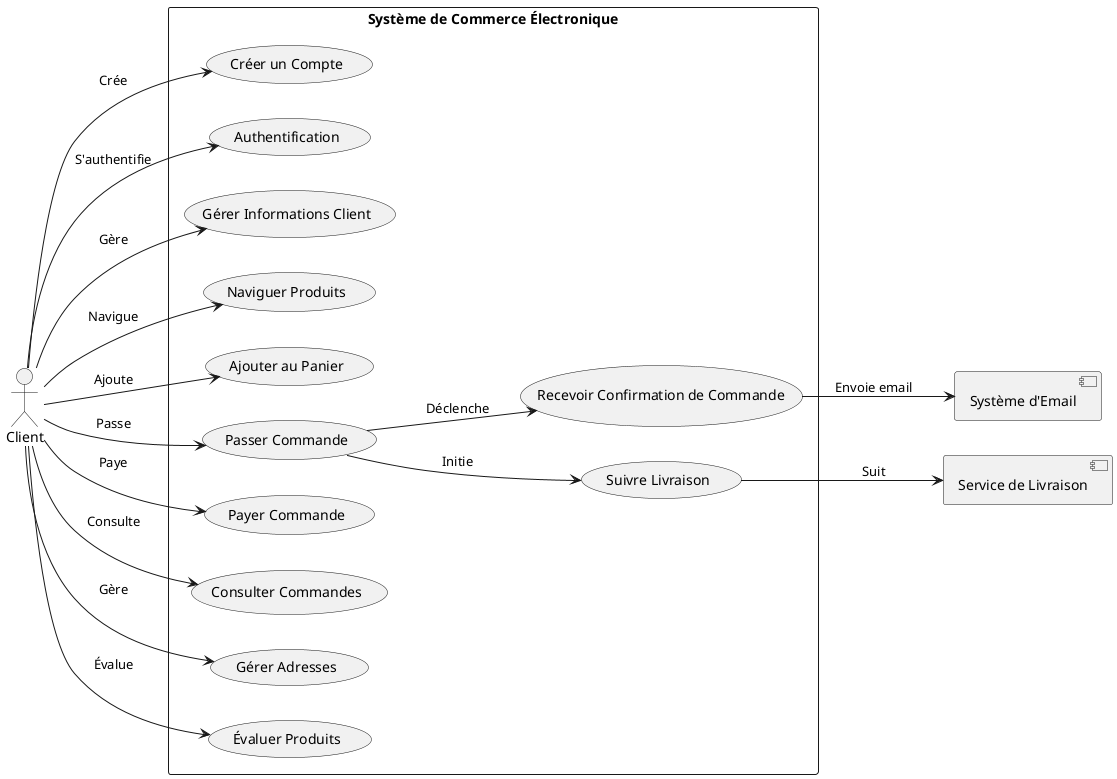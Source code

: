 @startuml
left to right direction
skinparam packageStyle rectangle

'actor Administrateur
'actor "Système de Paiement" as PaymentSystem
'actor "Système d'Email" as EmailSystem
'actor "Service de Support" as SupportService
'
'rectangle "Système de Commerce Électronique" {
'    (Authentification Administrateur) as AuthA
'    (Gérer Produits) as GPdts
'    (Gérer Catégories) as GC
'    (Gérer Utilisateurs) as GU
'    (Analyser Ventes) as AV
'    (Modifier Paramètres Système) as MPS
'    (Superviser Commandes) as SC
'    (Intégrer Système de Paiement) as ISP
'    (Envoyer Rapports de Ventes) as ERV
'    (Gérer Feedbacks Clients) as GFC
'    (Support Technique) as ST
'}
'
'Administrateur --> AuthA
'Administrateur --> GPdts
'Administrateur --> GC
'Administrateur --> GU
'Administrateur --> AV
'Administrateur --> MPS
'Administrateur --> SC
'ISP --> PaymentSystem
'ERV --> EmailSystem
'Administrateur --> GFC
'ST --> SupportService



'' Acteurs
'actor "Utilisateur Enregistré" as Utilisateur_Enregistre
'
'' Système principal
'rectangle "Système de Commerce Électronique" {
'    (Authentification) as Auth
'    (Gérer Panier) as GP
'    (Consulter Historique Commande) as CHC
'    (Modifier Compte) as MC
'    (Configurer Préférences) as CP
'    (Gérer Notifications) as GN
'    (Suivre Commandes) as SC
'    (Recevoir Notifications) as RN
'}
'
'' Système externe
'component "Système de Notification" as NotificationSystem
'
'' Connexions
'Utilisateur_Enregistre --> Auth : "Accède à"
'Utilisateur_Enregistre --> GP : "Gère le"
'Utilisateur_Enregistre --> CHC : "Consulte"
'Utilisateur_Enregistre --> MC : "Modifie"
'Utilisateur_Enregistre --> CP : "Configure"
'Utilisateur_Enregistre --> GN : "Gère"
'Utilisateur_Enregistre --> SC : "Suit"
'GN --> RN : "Envoie"
'RN --> NotificationSystem : "Notifie"


' Acteur
actor Client

' Systèmes externes
component "Système d'Email" as EmailSystem
component "Service de Livraison" as DeliveryService

' Système principal
rectangle "Système de Commerce Électronique" {
    (Créer un Compte) as CCA
    (Authentification) as Auth
    (Gérer Informations Client) as GIC
    (Naviguer Produits) as NP
    (Ajouter au Panier) as AP
    (Passer Commande) as PC
    (Payer Commande) as PayC
    (Consulter Commandes) as CC
    (Gérer Adresses) as GA
    (Évaluer Produits) as EP
    (Recevoir Confirmation de Commande) as RCC
    (Suivre Livraison) as SL
}

' Connexions
Client --> CCA : "Crée"
Client --> Auth : "S'authentifie"
Client --> GIC : "Gère"
Client --> NP : "Navigue"
Client --> AP : "Ajoute"
Client --> PC : "Passe"
Client --> PayC : "Paye"
Client --> CC : "Consulte"
Client --> GA : "Gère"
Client --> EP : "Évalue"
PC --> RCC : "Déclenche"
RCC --> EmailSystem : "Envoie email"
PC --> SL : "Initie"
SL --> DeliveryService : "Suit"

@enduml
